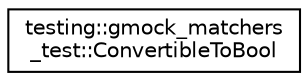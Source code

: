 digraph "Graphical Class Hierarchy"
{
  edge [fontname="Helvetica",fontsize="10",labelfontname="Helvetica",labelfontsize="10"];
  node [fontname="Helvetica",fontsize="10",shape=record];
  rankdir="LR";
  Node1 [label="testing::gmock_matchers\l_test::ConvertibleToBool",height=0.2,width=0.4,color="black", fillcolor="white", style="filled",URL="$classtesting_1_1gmock__matchers__test_1_1_convertible_to_bool.html"];
}
